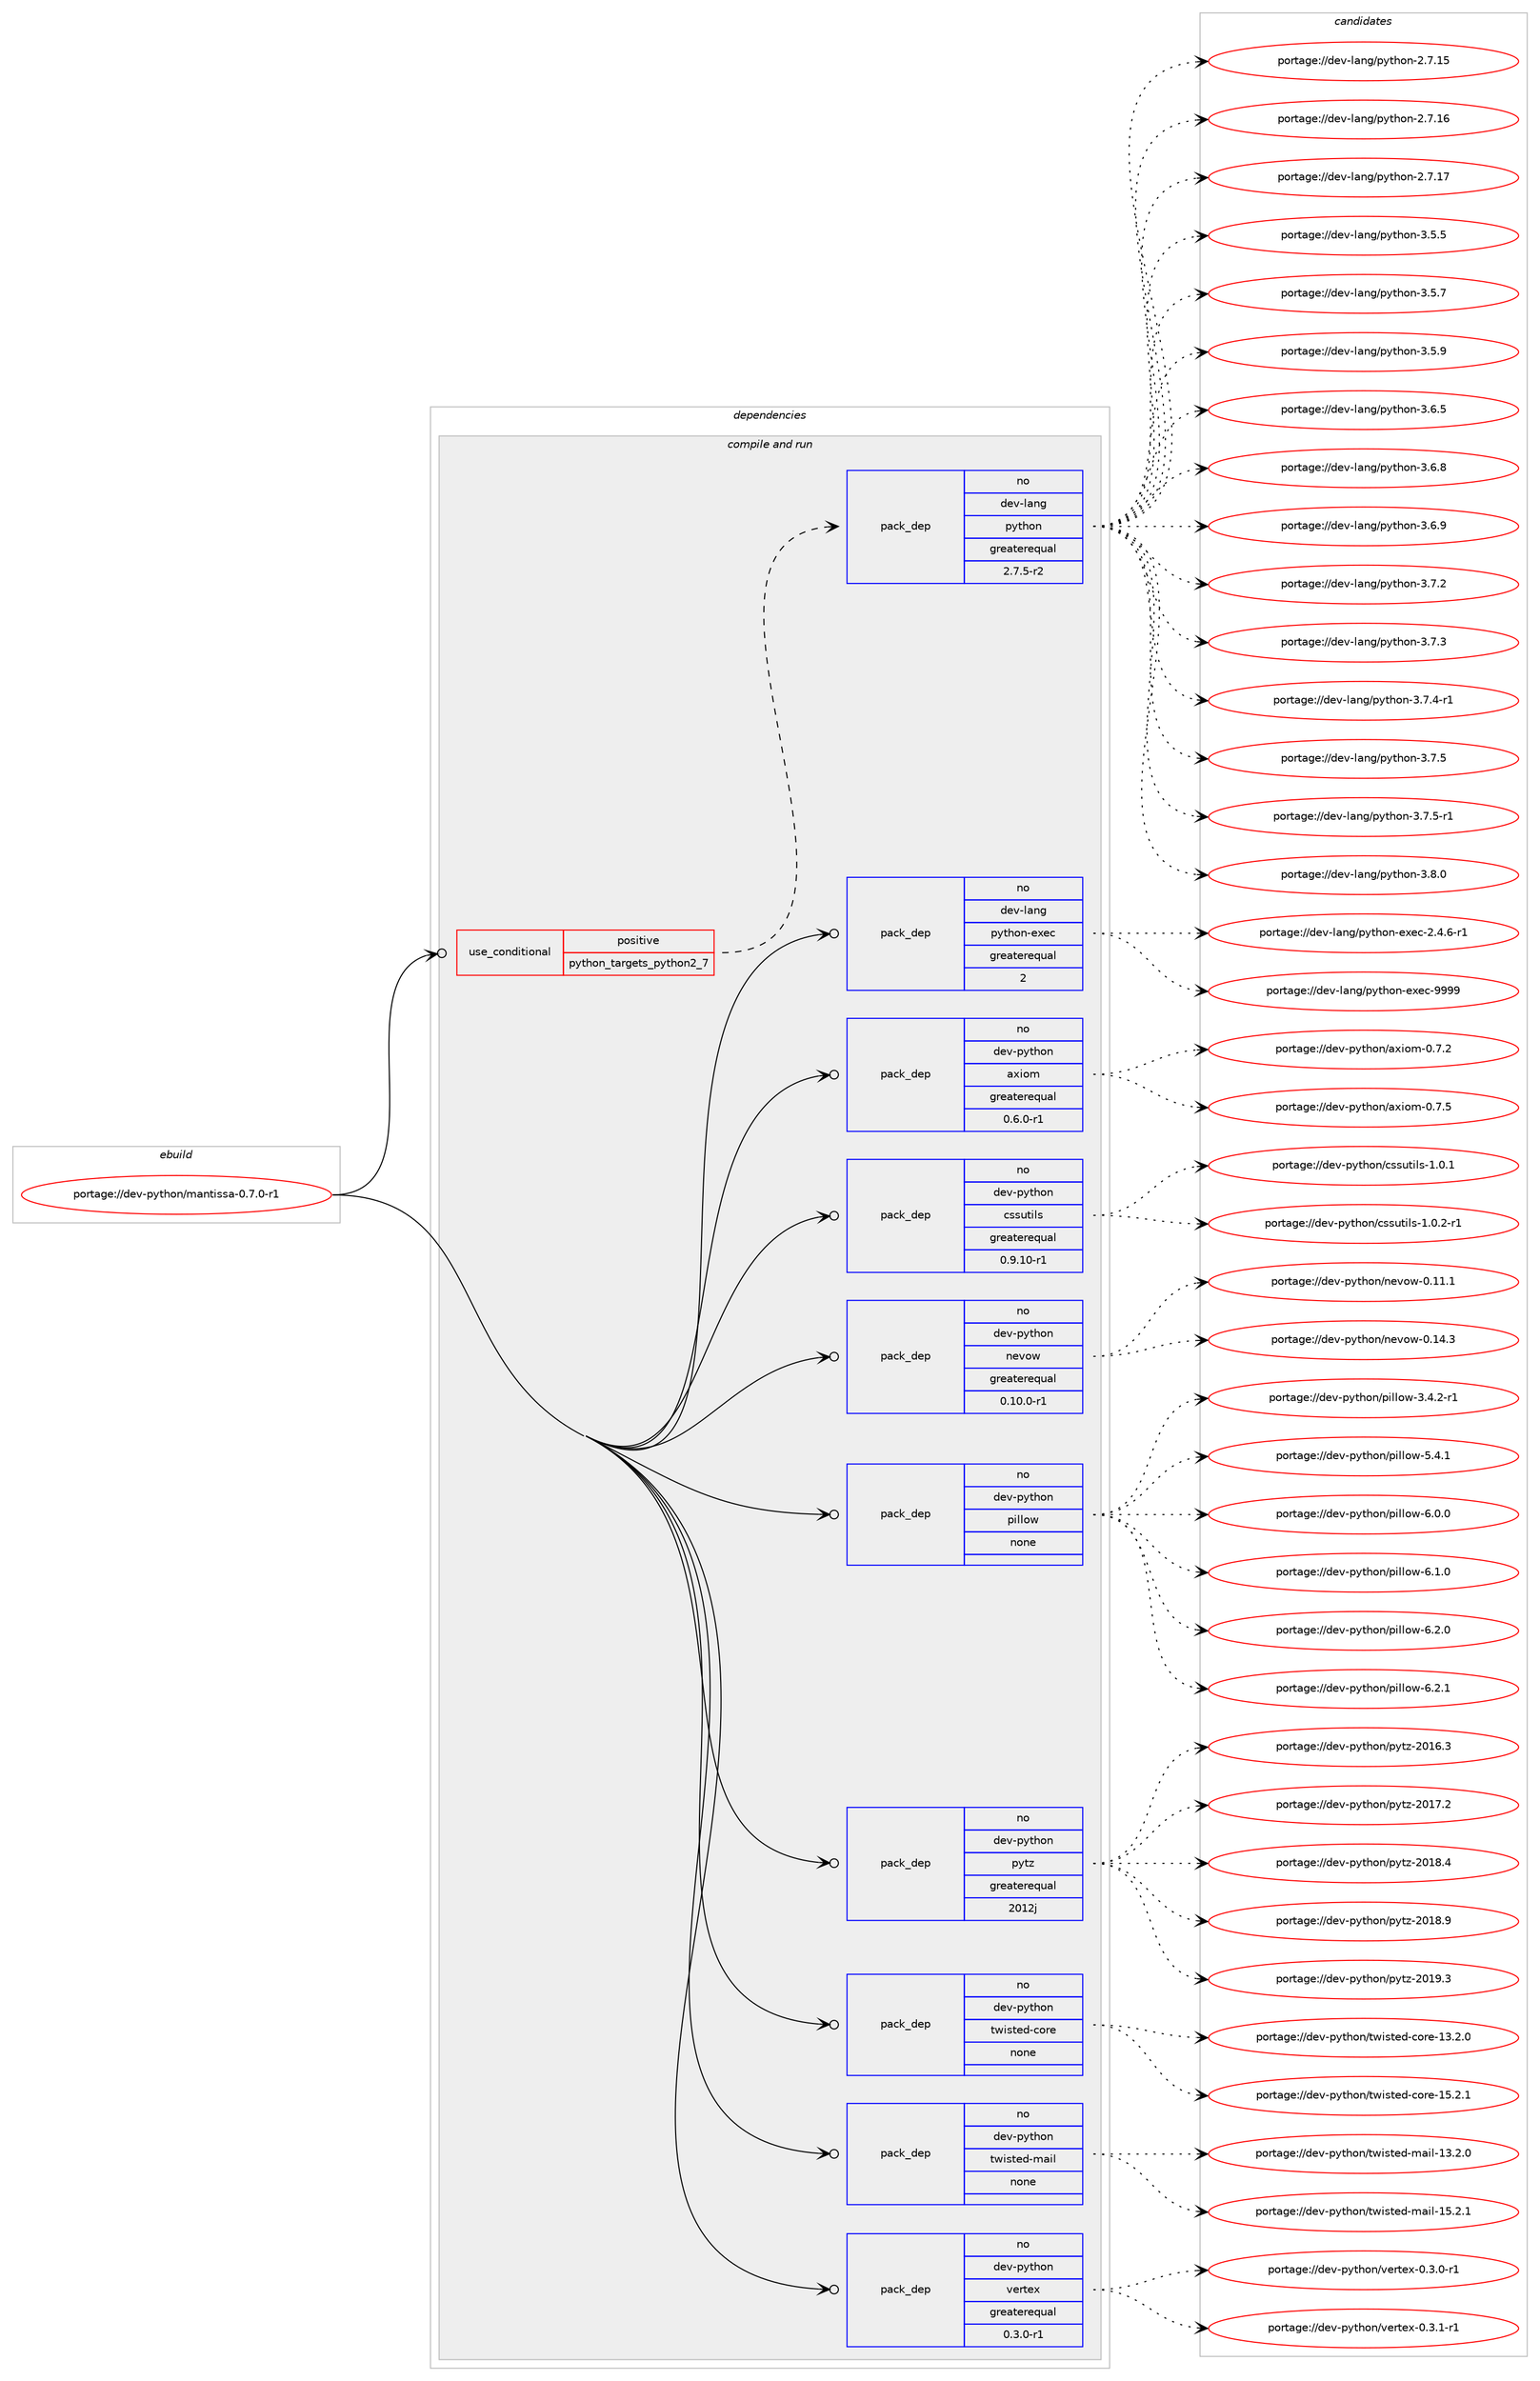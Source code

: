 digraph prolog {

# *************
# Graph options
# *************

newrank=true;
concentrate=true;
compound=true;
graph [rankdir=LR,fontname=Helvetica,fontsize=10,ranksep=1.5];#, ranksep=2.5, nodesep=0.2];
edge  [arrowhead=vee];
node  [fontname=Helvetica,fontsize=10];

# **********
# The ebuild
# **********

subgraph cluster_leftcol {
color=gray;
rank=same;
label=<<i>ebuild</i>>;
id [label="portage://dev-python/mantissa-0.7.0-r1", color=red, width=4, href="../dev-python/mantissa-0.7.0-r1.svg"];
}

# ****************
# The dependencies
# ****************

subgraph cluster_midcol {
color=gray;
label=<<i>dependencies</i>>;
subgraph cluster_compile {
fillcolor="#eeeeee";
style=filled;
label=<<i>compile</i>>;
}
subgraph cluster_compileandrun {
fillcolor="#eeeeee";
style=filled;
label=<<i>compile and run</i>>;
subgraph cond31533 {
dependency148659 [label=<<TABLE BORDER="0" CELLBORDER="1" CELLSPACING="0" CELLPADDING="4"><TR><TD ROWSPAN="3" CELLPADDING="10">use_conditional</TD></TR><TR><TD>positive</TD></TR><TR><TD>python_targets_python2_7</TD></TR></TABLE>>, shape=none, color=red];
subgraph pack113803 {
dependency148660 [label=<<TABLE BORDER="0" CELLBORDER="1" CELLSPACING="0" CELLPADDING="4" WIDTH="220"><TR><TD ROWSPAN="6" CELLPADDING="30">pack_dep</TD></TR><TR><TD WIDTH="110">no</TD></TR><TR><TD>dev-lang</TD></TR><TR><TD>python</TD></TR><TR><TD>greaterequal</TD></TR><TR><TD>2.7.5-r2</TD></TR></TABLE>>, shape=none, color=blue];
}
dependency148659:e -> dependency148660:w [weight=20,style="dashed",arrowhead="vee"];
}
id:e -> dependency148659:w [weight=20,style="solid",arrowhead="odotvee"];
subgraph pack113804 {
dependency148661 [label=<<TABLE BORDER="0" CELLBORDER="1" CELLSPACING="0" CELLPADDING="4" WIDTH="220"><TR><TD ROWSPAN="6" CELLPADDING="30">pack_dep</TD></TR><TR><TD WIDTH="110">no</TD></TR><TR><TD>dev-lang</TD></TR><TR><TD>python-exec</TD></TR><TR><TD>greaterequal</TD></TR><TR><TD>2</TD></TR></TABLE>>, shape=none, color=blue];
}
id:e -> dependency148661:w [weight=20,style="solid",arrowhead="odotvee"];
subgraph pack113805 {
dependency148662 [label=<<TABLE BORDER="0" CELLBORDER="1" CELLSPACING="0" CELLPADDING="4" WIDTH="220"><TR><TD ROWSPAN="6" CELLPADDING="30">pack_dep</TD></TR><TR><TD WIDTH="110">no</TD></TR><TR><TD>dev-python</TD></TR><TR><TD>axiom</TD></TR><TR><TD>greaterequal</TD></TR><TR><TD>0.6.0-r1</TD></TR></TABLE>>, shape=none, color=blue];
}
id:e -> dependency148662:w [weight=20,style="solid",arrowhead="odotvee"];
subgraph pack113806 {
dependency148663 [label=<<TABLE BORDER="0" CELLBORDER="1" CELLSPACING="0" CELLPADDING="4" WIDTH="220"><TR><TD ROWSPAN="6" CELLPADDING="30">pack_dep</TD></TR><TR><TD WIDTH="110">no</TD></TR><TR><TD>dev-python</TD></TR><TR><TD>cssutils</TD></TR><TR><TD>greaterequal</TD></TR><TR><TD>0.9.10-r1</TD></TR></TABLE>>, shape=none, color=blue];
}
id:e -> dependency148663:w [weight=20,style="solid",arrowhead="odotvee"];
subgraph pack113807 {
dependency148664 [label=<<TABLE BORDER="0" CELLBORDER="1" CELLSPACING="0" CELLPADDING="4" WIDTH="220"><TR><TD ROWSPAN="6" CELLPADDING="30">pack_dep</TD></TR><TR><TD WIDTH="110">no</TD></TR><TR><TD>dev-python</TD></TR><TR><TD>nevow</TD></TR><TR><TD>greaterequal</TD></TR><TR><TD>0.10.0-r1</TD></TR></TABLE>>, shape=none, color=blue];
}
id:e -> dependency148664:w [weight=20,style="solid",arrowhead="odotvee"];
subgraph pack113808 {
dependency148665 [label=<<TABLE BORDER="0" CELLBORDER="1" CELLSPACING="0" CELLPADDING="4" WIDTH="220"><TR><TD ROWSPAN="6" CELLPADDING="30">pack_dep</TD></TR><TR><TD WIDTH="110">no</TD></TR><TR><TD>dev-python</TD></TR><TR><TD>pillow</TD></TR><TR><TD>none</TD></TR><TR><TD></TD></TR></TABLE>>, shape=none, color=blue];
}
id:e -> dependency148665:w [weight=20,style="solid",arrowhead="odotvee"];
subgraph pack113809 {
dependency148666 [label=<<TABLE BORDER="0" CELLBORDER="1" CELLSPACING="0" CELLPADDING="4" WIDTH="220"><TR><TD ROWSPAN="6" CELLPADDING="30">pack_dep</TD></TR><TR><TD WIDTH="110">no</TD></TR><TR><TD>dev-python</TD></TR><TR><TD>pytz</TD></TR><TR><TD>greaterequal</TD></TR><TR><TD>2012j</TD></TR></TABLE>>, shape=none, color=blue];
}
id:e -> dependency148666:w [weight=20,style="solid",arrowhead="odotvee"];
subgraph pack113810 {
dependency148667 [label=<<TABLE BORDER="0" CELLBORDER="1" CELLSPACING="0" CELLPADDING="4" WIDTH="220"><TR><TD ROWSPAN="6" CELLPADDING="30">pack_dep</TD></TR><TR><TD WIDTH="110">no</TD></TR><TR><TD>dev-python</TD></TR><TR><TD>twisted-core</TD></TR><TR><TD>none</TD></TR><TR><TD></TD></TR></TABLE>>, shape=none, color=blue];
}
id:e -> dependency148667:w [weight=20,style="solid",arrowhead="odotvee"];
subgraph pack113811 {
dependency148668 [label=<<TABLE BORDER="0" CELLBORDER="1" CELLSPACING="0" CELLPADDING="4" WIDTH="220"><TR><TD ROWSPAN="6" CELLPADDING="30">pack_dep</TD></TR><TR><TD WIDTH="110">no</TD></TR><TR><TD>dev-python</TD></TR><TR><TD>twisted-mail</TD></TR><TR><TD>none</TD></TR><TR><TD></TD></TR></TABLE>>, shape=none, color=blue];
}
id:e -> dependency148668:w [weight=20,style="solid",arrowhead="odotvee"];
subgraph pack113812 {
dependency148669 [label=<<TABLE BORDER="0" CELLBORDER="1" CELLSPACING="0" CELLPADDING="4" WIDTH="220"><TR><TD ROWSPAN="6" CELLPADDING="30">pack_dep</TD></TR><TR><TD WIDTH="110">no</TD></TR><TR><TD>dev-python</TD></TR><TR><TD>vertex</TD></TR><TR><TD>greaterequal</TD></TR><TR><TD>0.3.0-r1</TD></TR></TABLE>>, shape=none, color=blue];
}
id:e -> dependency148669:w [weight=20,style="solid",arrowhead="odotvee"];
}
subgraph cluster_run {
fillcolor="#eeeeee";
style=filled;
label=<<i>run</i>>;
}
}

# **************
# The candidates
# **************

subgraph cluster_choices {
rank=same;
color=gray;
label=<<i>candidates</i>>;

subgraph choice113803 {
color=black;
nodesep=1;
choiceportage10010111845108971101034711212111610411111045504655464953 [label="portage://dev-lang/python-2.7.15", color=red, width=4,href="../dev-lang/python-2.7.15.svg"];
choiceportage10010111845108971101034711212111610411111045504655464954 [label="portage://dev-lang/python-2.7.16", color=red, width=4,href="../dev-lang/python-2.7.16.svg"];
choiceportage10010111845108971101034711212111610411111045504655464955 [label="portage://dev-lang/python-2.7.17", color=red, width=4,href="../dev-lang/python-2.7.17.svg"];
choiceportage100101118451089711010347112121116104111110455146534653 [label="portage://dev-lang/python-3.5.5", color=red, width=4,href="../dev-lang/python-3.5.5.svg"];
choiceportage100101118451089711010347112121116104111110455146534655 [label="portage://dev-lang/python-3.5.7", color=red, width=4,href="../dev-lang/python-3.5.7.svg"];
choiceportage100101118451089711010347112121116104111110455146534657 [label="portage://dev-lang/python-3.5.9", color=red, width=4,href="../dev-lang/python-3.5.9.svg"];
choiceportage100101118451089711010347112121116104111110455146544653 [label="portage://dev-lang/python-3.6.5", color=red, width=4,href="../dev-lang/python-3.6.5.svg"];
choiceportage100101118451089711010347112121116104111110455146544656 [label="portage://dev-lang/python-3.6.8", color=red, width=4,href="../dev-lang/python-3.6.8.svg"];
choiceportage100101118451089711010347112121116104111110455146544657 [label="portage://dev-lang/python-3.6.9", color=red, width=4,href="../dev-lang/python-3.6.9.svg"];
choiceportage100101118451089711010347112121116104111110455146554650 [label="portage://dev-lang/python-3.7.2", color=red, width=4,href="../dev-lang/python-3.7.2.svg"];
choiceportage100101118451089711010347112121116104111110455146554651 [label="portage://dev-lang/python-3.7.3", color=red, width=4,href="../dev-lang/python-3.7.3.svg"];
choiceportage1001011184510897110103471121211161041111104551465546524511449 [label="portage://dev-lang/python-3.7.4-r1", color=red, width=4,href="../dev-lang/python-3.7.4-r1.svg"];
choiceportage100101118451089711010347112121116104111110455146554653 [label="portage://dev-lang/python-3.7.5", color=red, width=4,href="../dev-lang/python-3.7.5.svg"];
choiceportage1001011184510897110103471121211161041111104551465546534511449 [label="portage://dev-lang/python-3.7.5-r1", color=red, width=4,href="../dev-lang/python-3.7.5-r1.svg"];
choiceportage100101118451089711010347112121116104111110455146564648 [label="portage://dev-lang/python-3.8.0", color=red, width=4,href="../dev-lang/python-3.8.0.svg"];
dependency148660:e -> choiceportage10010111845108971101034711212111610411111045504655464953:w [style=dotted,weight="100"];
dependency148660:e -> choiceportage10010111845108971101034711212111610411111045504655464954:w [style=dotted,weight="100"];
dependency148660:e -> choiceportage10010111845108971101034711212111610411111045504655464955:w [style=dotted,weight="100"];
dependency148660:e -> choiceportage100101118451089711010347112121116104111110455146534653:w [style=dotted,weight="100"];
dependency148660:e -> choiceportage100101118451089711010347112121116104111110455146534655:w [style=dotted,weight="100"];
dependency148660:e -> choiceportage100101118451089711010347112121116104111110455146534657:w [style=dotted,weight="100"];
dependency148660:e -> choiceportage100101118451089711010347112121116104111110455146544653:w [style=dotted,weight="100"];
dependency148660:e -> choiceportage100101118451089711010347112121116104111110455146544656:w [style=dotted,weight="100"];
dependency148660:e -> choiceportage100101118451089711010347112121116104111110455146544657:w [style=dotted,weight="100"];
dependency148660:e -> choiceportage100101118451089711010347112121116104111110455146554650:w [style=dotted,weight="100"];
dependency148660:e -> choiceportage100101118451089711010347112121116104111110455146554651:w [style=dotted,weight="100"];
dependency148660:e -> choiceportage1001011184510897110103471121211161041111104551465546524511449:w [style=dotted,weight="100"];
dependency148660:e -> choiceportage100101118451089711010347112121116104111110455146554653:w [style=dotted,weight="100"];
dependency148660:e -> choiceportage1001011184510897110103471121211161041111104551465546534511449:w [style=dotted,weight="100"];
dependency148660:e -> choiceportage100101118451089711010347112121116104111110455146564648:w [style=dotted,weight="100"];
}
subgraph choice113804 {
color=black;
nodesep=1;
choiceportage10010111845108971101034711212111610411111045101120101994550465246544511449 [label="portage://dev-lang/python-exec-2.4.6-r1", color=red, width=4,href="../dev-lang/python-exec-2.4.6-r1.svg"];
choiceportage10010111845108971101034711212111610411111045101120101994557575757 [label="portage://dev-lang/python-exec-9999", color=red, width=4,href="../dev-lang/python-exec-9999.svg"];
dependency148661:e -> choiceportage10010111845108971101034711212111610411111045101120101994550465246544511449:w [style=dotted,weight="100"];
dependency148661:e -> choiceportage10010111845108971101034711212111610411111045101120101994557575757:w [style=dotted,weight="100"];
}
subgraph choice113805 {
color=black;
nodesep=1;
choiceportage100101118451121211161041111104797120105111109454846554650 [label="portage://dev-python/axiom-0.7.2", color=red, width=4,href="../dev-python/axiom-0.7.2.svg"];
choiceportage100101118451121211161041111104797120105111109454846554653 [label="portage://dev-python/axiom-0.7.5", color=red, width=4,href="../dev-python/axiom-0.7.5.svg"];
dependency148662:e -> choiceportage100101118451121211161041111104797120105111109454846554650:w [style=dotted,weight="100"];
dependency148662:e -> choiceportage100101118451121211161041111104797120105111109454846554653:w [style=dotted,weight="100"];
}
subgraph choice113806 {
color=black;
nodesep=1;
choiceportage100101118451121211161041111104799115115117116105108115454946484649 [label="portage://dev-python/cssutils-1.0.1", color=red, width=4,href="../dev-python/cssutils-1.0.1.svg"];
choiceportage1001011184511212111610411111047991151151171161051081154549464846504511449 [label="portage://dev-python/cssutils-1.0.2-r1", color=red, width=4,href="../dev-python/cssutils-1.0.2-r1.svg"];
dependency148663:e -> choiceportage100101118451121211161041111104799115115117116105108115454946484649:w [style=dotted,weight="100"];
dependency148663:e -> choiceportage1001011184511212111610411111047991151151171161051081154549464846504511449:w [style=dotted,weight="100"];
}
subgraph choice113807 {
color=black;
nodesep=1;
choiceportage100101118451121211161041111104711010111811111945484649494649 [label="portage://dev-python/nevow-0.11.1", color=red, width=4,href="../dev-python/nevow-0.11.1.svg"];
choiceportage100101118451121211161041111104711010111811111945484649524651 [label="portage://dev-python/nevow-0.14.3", color=red, width=4,href="../dev-python/nevow-0.14.3.svg"];
dependency148664:e -> choiceportage100101118451121211161041111104711010111811111945484649494649:w [style=dotted,weight="100"];
dependency148664:e -> choiceportage100101118451121211161041111104711010111811111945484649524651:w [style=dotted,weight="100"];
}
subgraph choice113808 {
color=black;
nodesep=1;
choiceportage10010111845112121116104111110471121051081081111194551465246504511449 [label="portage://dev-python/pillow-3.4.2-r1", color=red, width=4,href="../dev-python/pillow-3.4.2-r1.svg"];
choiceportage1001011184511212111610411111047112105108108111119455346524649 [label="portage://dev-python/pillow-5.4.1", color=red, width=4,href="../dev-python/pillow-5.4.1.svg"];
choiceportage1001011184511212111610411111047112105108108111119455446484648 [label="portage://dev-python/pillow-6.0.0", color=red, width=4,href="../dev-python/pillow-6.0.0.svg"];
choiceportage1001011184511212111610411111047112105108108111119455446494648 [label="portage://dev-python/pillow-6.1.0", color=red, width=4,href="../dev-python/pillow-6.1.0.svg"];
choiceportage1001011184511212111610411111047112105108108111119455446504648 [label="portage://dev-python/pillow-6.2.0", color=red, width=4,href="../dev-python/pillow-6.2.0.svg"];
choiceportage1001011184511212111610411111047112105108108111119455446504649 [label="portage://dev-python/pillow-6.2.1", color=red, width=4,href="../dev-python/pillow-6.2.1.svg"];
dependency148665:e -> choiceportage10010111845112121116104111110471121051081081111194551465246504511449:w [style=dotted,weight="100"];
dependency148665:e -> choiceportage1001011184511212111610411111047112105108108111119455346524649:w [style=dotted,weight="100"];
dependency148665:e -> choiceportage1001011184511212111610411111047112105108108111119455446484648:w [style=dotted,weight="100"];
dependency148665:e -> choiceportage1001011184511212111610411111047112105108108111119455446494648:w [style=dotted,weight="100"];
dependency148665:e -> choiceportage1001011184511212111610411111047112105108108111119455446504648:w [style=dotted,weight="100"];
dependency148665:e -> choiceportage1001011184511212111610411111047112105108108111119455446504649:w [style=dotted,weight="100"];
}
subgraph choice113809 {
color=black;
nodesep=1;
choiceportage100101118451121211161041111104711212111612245504849544651 [label="portage://dev-python/pytz-2016.3", color=red, width=4,href="../dev-python/pytz-2016.3.svg"];
choiceportage100101118451121211161041111104711212111612245504849554650 [label="portage://dev-python/pytz-2017.2", color=red, width=4,href="../dev-python/pytz-2017.2.svg"];
choiceportage100101118451121211161041111104711212111612245504849564652 [label="portage://dev-python/pytz-2018.4", color=red, width=4,href="../dev-python/pytz-2018.4.svg"];
choiceportage100101118451121211161041111104711212111612245504849564657 [label="portage://dev-python/pytz-2018.9", color=red, width=4,href="../dev-python/pytz-2018.9.svg"];
choiceportage100101118451121211161041111104711212111612245504849574651 [label="portage://dev-python/pytz-2019.3", color=red, width=4,href="../dev-python/pytz-2019.3.svg"];
dependency148666:e -> choiceportage100101118451121211161041111104711212111612245504849544651:w [style=dotted,weight="100"];
dependency148666:e -> choiceportage100101118451121211161041111104711212111612245504849554650:w [style=dotted,weight="100"];
dependency148666:e -> choiceportage100101118451121211161041111104711212111612245504849564652:w [style=dotted,weight="100"];
dependency148666:e -> choiceportage100101118451121211161041111104711212111612245504849564657:w [style=dotted,weight="100"];
dependency148666:e -> choiceportage100101118451121211161041111104711212111612245504849574651:w [style=dotted,weight="100"];
}
subgraph choice113810 {
color=black;
nodesep=1;
choiceportage1001011184511212111610411111047116119105115116101100459911111410145495146504648 [label="portage://dev-python/twisted-core-13.2.0", color=red, width=4,href="../dev-python/twisted-core-13.2.0.svg"];
choiceportage1001011184511212111610411111047116119105115116101100459911111410145495346504649 [label="portage://dev-python/twisted-core-15.2.1", color=red, width=4,href="../dev-python/twisted-core-15.2.1.svg"];
dependency148667:e -> choiceportage1001011184511212111610411111047116119105115116101100459911111410145495146504648:w [style=dotted,weight="100"];
dependency148667:e -> choiceportage1001011184511212111610411111047116119105115116101100459911111410145495346504649:w [style=dotted,weight="100"];
}
subgraph choice113811 {
color=black;
nodesep=1;
choiceportage1001011184511212111610411111047116119105115116101100451099710510845495146504648 [label="portage://dev-python/twisted-mail-13.2.0", color=red, width=4,href="../dev-python/twisted-mail-13.2.0.svg"];
choiceportage1001011184511212111610411111047116119105115116101100451099710510845495346504649 [label="portage://dev-python/twisted-mail-15.2.1", color=red, width=4,href="../dev-python/twisted-mail-15.2.1.svg"];
dependency148668:e -> choiceportage1001011184511212111610411111047116119105115116101100451099710510845495146504648:w [style=dotted,weight="100"];
dependency148668:e -> choiceportage1001011184511212111610411111047116119105115116101100451099710510845495346504649:w [style=dotted,weight="100"];
}
subgraph choice113812 {
color=black;
nodesep=1;
choiceportage10010111845112121116104111110471181011141161011204548465146484511449 [label="portage://dev-python/vertex-0.3.0-r1", color=red, width=4,href="../dev-python/vertex-0.3.0-r1.svg"];
choiceportage10010111845112121116104111110471181011141161011204548465146494511449 [label="portage://dev-python/vertex-0.3.1-r1", color=red, width=4,href="../dev-python/vertex-0.3.1-r1.svg"];
dependency148669:e -> choiceportage10010111845112121116104111110471181011141161011204548465146484511449:w [style=dotted,weight="100"];
dependency148669:e -> choiceportage10010111845112121116104111110471181011141161011204548465146494511449:w [style=dotted,weight="100"];
}
}

}
